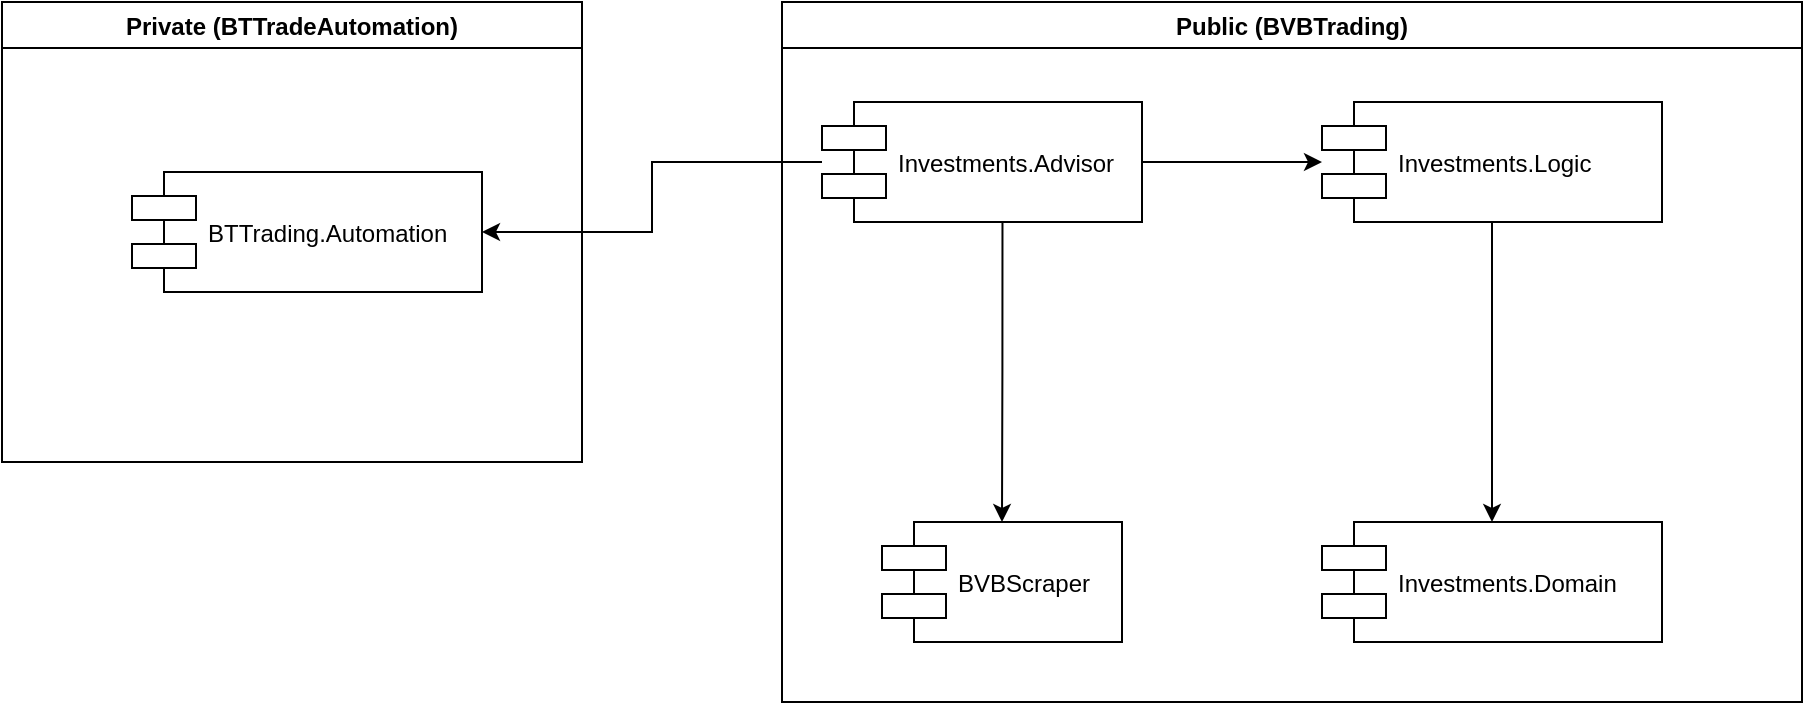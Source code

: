 <mxfile version="12.3.9" type="github" pages="1">
  <diagram id="41vX9rhFFut6uzJ6-qbA" name="Page-1">
    <mxGraphModel dx="1422" dy="762" grid="1" gridSize="10" guides="1" tooltips="1" connect="1" arrows="1" fold="1" page="1" pageScale="1" pageWidth="1100" pageHeight="850" math="0" shadow="0">
      <root>
        <mxCell id="0"/>
        <mxCell id="1" parent="0"/>
        <mxCell id="7ri1AV-WvSs6LCoEwiD--1" value="Private (BTTradeAutomation)" style="swimlane;startSize=23;" parent="1" vertex="1">
          <mxGeometry x="90" y="120" width="290" height="230" as="geometry"/>
        </mxCell>
        <mxCell id="7ri1AV-WvSs6LCoEwiD--2" value="BTTrading.Automation" style="shape=component;align=left;spacingLeft=36;" parent="7ri1AV-WvSs6LCoEwiD--1" vertex="1">
          <mxGeometry x="65" y="85" width="175" height="60" as="geometry"/>
        </mxCell>
        <mxCell id="7ri1AV-WvSs6LCoEwiD--3" value="Public (BVBTrading)" style="swimlane;" parent="1" vertex="1">
          <mxGeometry x="480" y="120" width="510" height="350" as="geometry"/>
        </mxCell>
        <mxCell id="7ri1AV-WvSs6LCoEwiD--4" style="edgeStyle=orthogonalEdgeStyle;rounded=0;orthogonalLoop=1;jettySize=auto;html=1;exitX=0.564;exitY=0.983;exitDx=0;exitDy=0;exitPerimeter=0;" parent="7ri1AV-WvSs6LCoEwiD--3" source="7ri1AV-WvSs6LCoEwiD--6" target="7ri1AV-WvSs6LCoEwiD--7" edge="1">
          <mxGeometry relative="1" as="geometry"/>
        </mxCell>
        <mxCell id="NeAUsPNr-Mzq_WvukZe7-3" style="edgeStyle=orthogonalEdgeStyle;rounded=0;orthogonalLoop=1;jettySize=auto;html=1;exitX=1;exitY=0.5;exitDx=0;exitDy=0;" parent="7ri1AV-WvSs6LCoEwiD--3" source="7ri1AV-WvSs6LCoEwiD--6" target="7ri1AV-WvSs6LCoEwiD--8" edge="1">
          <mxGeometry relative="1" as="geometry"/>
        </mxCell>
        <mxCell id="7ri1AV-WvSs6LCoEwiD--6" value="Investments.Advisor" style="shape=component;align=left;spacingLeft=36;" parent="7ri1AV-WvSs6LCoEwiD--3" vertex="1">
          <mxGeometry x="20" y="50" width="160" height="60" as="geometry"/>
        </mxCell>
        <mxCell id="7ri1AV-WvSs6LCoEwiD--7" value="BVBScraper" style="shape=component;align=left;spacingLeft=36;" parent="7ri1AV-WvSs6LCoEwiD--3" vertex="1">
          <mxGeometry x="50" y="260" width="120" height="60" as="geometry"/>
        </mxCell>
        <mxCell id="NeAUsPNr-Mzq_WvukZe7-2" style="edgeStyle=orthogonalEdgeStyle;rounded=0;orthogonalLoop=1;jettySize=auto;html=1;" parent="7ri1AV-WvSs6LCoEwiD--3" source="7ri1AV-WvSs6LCoEwiD--8" target="NeAUsPNr-Mzq_WvukZe7-1" edge="1">
          <mxGeometry relative="1" as="geometry"/>
        </mxCell>
        <mxCell id="7ri1AV-WvSs6LCoEwiD--8" value="Investments.Logic" style="shape=component;align=left;spacingLeft=36;" parent="7ri1AV-WvSs6LCoEwiD--3" vertex="1">
          <mxGeometry x="270" y="50" width="170" height="60" as="geometry"/>
        </mxCell>
        <mxCell id="NeAUsPNr-Mzq_WvukZe7-1" value="Investments.Domain" style="shape=component;align=left;spacingLeft=36;" parent="7ri1AV-WvSs6LCoEwiD--3" vertex="1">
          <mxGeometry x="270" y="260" width="170" height="60" as="geometry"/>
        </mxCell>
        <mxCell id="Viarfr6DgkDRHRXMmB4b-2" style="edgeStyle=orthogonalEdgeStyle;rounded=0;orthogonalLoop=1;jettySize=auto;html=1;" edge="1" parent="1" source="7ri1AV-WvSs6LCoEwiD--6" target="7ri1AV-WvSs6LCoEwiD--2">
          <mxGeometry relative="1" as="geometry"/>
        </mxCell>
      </root>
    </mxGraphModel>
  </diagram>
</mxfile>
